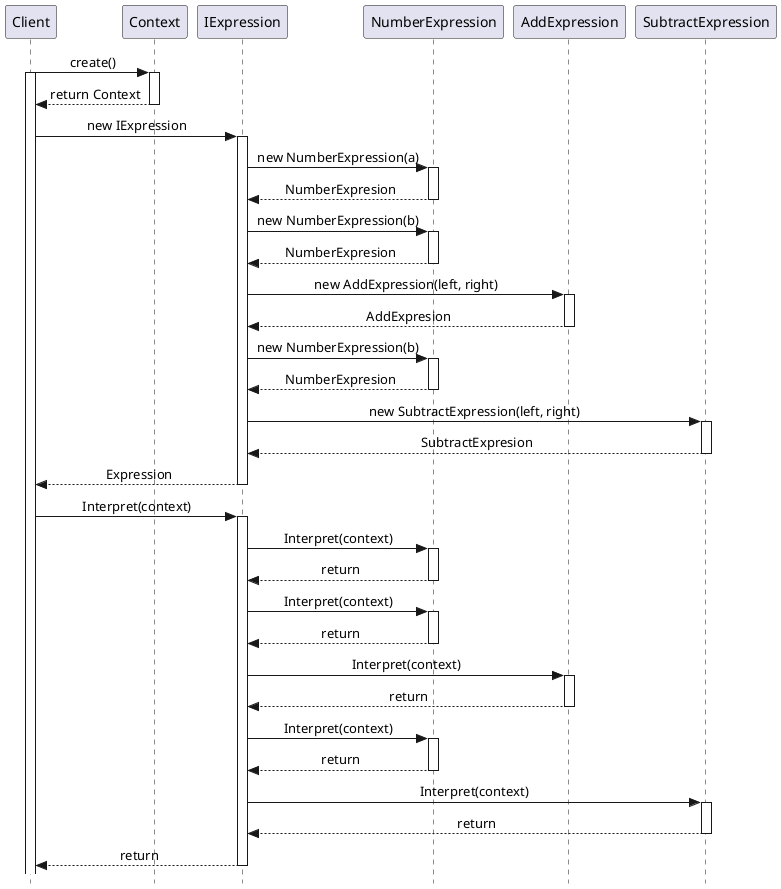 @startuml Sequence Diagram

skinparam Style strictuml
skinparam SequenceMessageAlignment center

participant "Client" as C
participant "Context" as Con
participant "IExpression" as I
participant "NumberExpression" as N
participant "AddExpression" as Add
participant "SubtractExpression" as Sub

C -> Con: create()
activate C
activate Con

Con --> C: return Context
deactivate Con

C -> I: new IExpression
activate I

I -> N: new NumberExpression(a)
activate N

N --> I: NumberExpresion
deactivate N

I -> N: new NumberExpression(b)
activate N

N --> I: NumberExpresion
deactivate N

I -> Add: new AddExpression(left, right)
activate Add

Add --> I: AddExpresion
deactivate Add

I -> N: new NumberExpression(b)
activate N

N --> I: NumberExpresion
deactivate N

I -> Sub: new SubtractExpression(left, right)
activate Sub

Sub --> I: SubtractExpresion
deactivate Sub

I --> C: Expression
deactivate I

C -> I: Interpret(context)
activate I

I -> N: Interpret(context)
activate N

N --> I: return
deactivate N

I -> N: Interpret(context)
activate N

N --> I: return
deactivate N

I -> Add: Interpret(context)
activate Add

Add --> I: return
deactivate Add

I -> N: Interpret(context)
activate N

N --> I: return
deactivate N

I -> Sub: Interpret(context)
activate Sub

Sub --> I: return
deactivate Sub

I --> C: return
deactivate I

@enduml